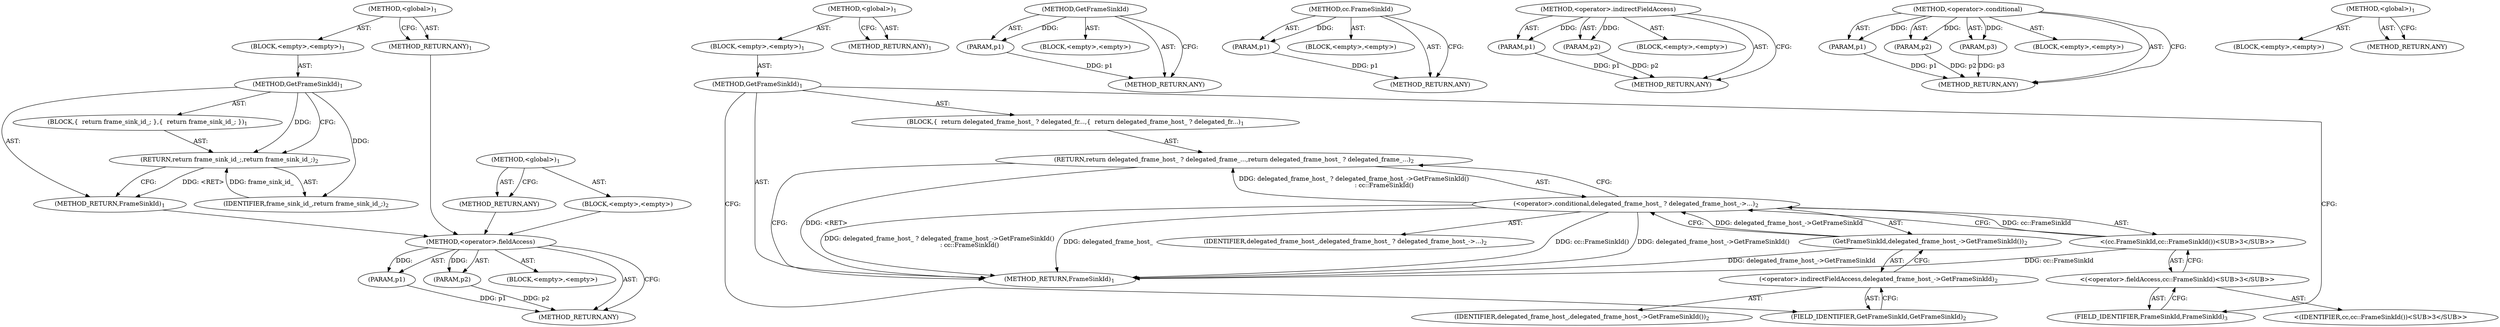 digraph "&lt;global&gt;" {
vulnerable_57 [label=<(METHOD,&lt;operator&gt;.fieldAccess)>];
vulnerable_58 [label=<(PARAM,p1)>];
vulnerable_59 [label=<(PARAM,p2)>];
vulnerable_60 [label=<(BLOCK,&lt;empty&gt;,&lt;empty&gt;)>];
vulnerable_61 [label=<(METHOD_RETURN,ANY)>];
vulnerable_6 [label=<(METHOD,&lt;global&gt;)<SUB>1</SUB>>];
vulnerable_7 [label=<(BLOCK,&lt;empty&gt;,&lt;empty&gt;)<SUB>1</SUB>>];
vulnerable_8 [label=<(METHOD,GetFrameSinkId)<SUB>1</SUB>>];
vulnerable_9 [label=<(BLOCK,{
  return delegated_frame_host_ ? delegated_fr...,{
  return delegated_frame_host_ ? delegated_fr...)<SUB>1</SUB>>];
vulnerable_10 [label=<(RETURN,return delegated_frame_host_ ? delegated_frame_...,return delegated_frame_host_ ? delegated_frame_...)<SUB>2</SUB>>];
vulnerable_11 [label=<(&lt;operator&gt;.conditional,delegated_frame_host_ ? delegated_frame_host_-&gt;...)<SUB>2</SUB>>];
vulnerable_12 [label=<(IDENTIFIER,delegated_frame_host_,delegated_frame_host_ ? delegated_frame_host_-&gt;...)<SUB>2</SUB>>];
vulnerable_13 [label=<(GetFrameSinkId,delegated_frame_host_-&gt;GetFrameSinkId())<SUB>2</SUB>>];
vulnerable_14 [label=<(&lt;operator&gt;.indirectFieldAccess,delegated_frame_host_-&gt;GetFrameSinkId)<SUB>2</SUB>>];
vulnerable_15 [label=<(IDENTIFIER,delegated_frame_host_,delegated_frame_host_-&gt;GetFrameSinkId())<SUB>2</SUB>>];
vulnerable_16 [label=<(FIELD_IDENTIFIER,GetFrameSinkId,GetFrameSinkId)<SUB>2</SUB>>];
vulnerable_17 [label="<(cc.FrameSinkId,cc::FrameSinkId())<SUB>3</SUB>>"];
vulnerable_18 [label="<(&lt;operator&gt;.fieldAccess,cc::FrameSinkId)<SUB>3</SUB>>"];
vulnerable_19 [label="<(IDENTIFIER,cc,cc::FrameSinkId())<SUB>3</SUB>>"];
vulnerable_20 [label=<(FIELD_IDENTIFIER,FrameSinkId,FrameSinkId)<SUB>3</SUB>>];
vulnerable_21 [label=<(METHOD_RETURN,FrameSinkId)<SUB>1</SUB>>];
vulnerable_23 [label=<(METHOD_RETURN,ANY)<SUB>1</SUB>>];
vulnerable_44 [label=<(METHOD,GetFrameSinkId)>];
vulnerable_45 [label=<(PARAM,p1)>];
vulnerable_46 [label=<(BLOCK,&lt;empty&gt;,&lt;empty&gt;)>];
vulnerable_47 [label=<(METHOD_RETURN,ANY)>];
vulnerable_53 [label=<(METHOD,cc.FrameSinkId)>];
vulnerable_54 [label=<(PARAM,p1)>];
vulnerable_55 [label=<(BLOCK,&lt;empty&gt;,&lt;empty&gt;)>];
vulnerable_56 [label=<(METHOD_RETURN,ANY)>];
vulnerable_48 [label=<(METHOD,&lt;operator&gt;.indirectFieldAccess)>];
vulnerable_49 [label=<(PARAM,p1)>];
vulnerable_50 [label=<(PARAM,p2)>];
vulnerable_51 [label=<(BLOCK,&lt;empty&gt;,&lt;empty&gt;)>];
vulnerable_52 [label=<(METHOD_RETURN,ANY)>];
vulnerable_38 [label=<(METHOD,&lt;operator&gt;.conditional)>];
vulnerable_39 [label=<(PARAM,p1)>];
vulnerable_40 [label=<(PARAM,p2)>];
vulnerable_41 [label=<(PARAM,p3)>];
vulnerable_42 [label=<(BLOCK,&lt;empty&gt;,&lt;empty&gt;)>];
vulnerable_43 [label=<(METHOD_RETURN,ANY)>];
vulnerable_32 [label=<(METHOD,&lt;global&gt;)<SUB>1</SUB>>];
vulnerable_33 [label=<(BLOCK,&lt;empty&gt;,&lt;empty&gt;)>];
vulnerable_34 [label=<(METHOD_RETURN,ANY)>];
fixed_6 [label=<(METHOD,&lt;global&gt;)<SUB>1</SUB>>];
fixed_7 [label=<(BLOCK,&lt;empty&gt;,&lt;empty&gt;)<SUB>1</SUB>>];
fixed_8 [label=<(METHOD,GetFrameSinkId)<SUB>1</SUB>>];
fixed_9 [label=<(BLOCK,{
  return frame_sink_id_;
 },{
  return frame_sink_id_;
 })<SUB>1</SUB>>];
fixed_10 [label=<(RETURN,return frame_sink_id_;,return frame_sink_id_;)<SUB>2</SUB>>];
fixed_11 [label=<(IDENTIFIER,frame_sink_id_,return frame_sink_id_;)<SUB>2</SUB>>];
fixed_12 [label=<(METHOD_RETURN,FrameSinkId)<SUB>1</SUB>>];
fixed_14 [label=<(METHOD_RETURN,ANY)<SUB>1</SUB>>];
fixed_23 [label=<(METHOD,&lt;global&gt;)<SUB>1</SUB>>];
fixed_24 [label=<(BLOCK,&lt;empty&gt;,&lt;empty&gt;)>];
fixed_25 [label=<(METHOD_RETURN,ANY)>];
vulnerable_57 -> vulnerable_58  [key=0, label="AST: "];
vulnerable_57 -> vulnerable_58  [key=1, label="DDG: "];
vulnerable_57 -> vulnerable_60  [key=0, label="AST: "];
vulnerable_57 -> vulnerable_59  [key=0, label="AST: "];
vulnerable_57 -> vulnerable_59  [key=1, label="DDG: "];
vulnerable_57 -> vulnerable_61  [key=0, label="AST: "];
vulnerable_57 -> vulnerable_61  [key=1, label="CFG: "];
vulnerable_58 -> vulnerable_61  [key=0, label="DDG: p1"];
vulnerable_59 -> vulnerable_61  [key=0, label="DDG: p2"];
vulnerable_6 -> vulnerable_7  [key=0, label="AST: "];
vulnerable_6 -> vulnerable_23  [key=0, label="AST: "];
vulnerable_6 -> vulnerable_23  [key=1, label="CFG: "];
vulnerable_7 -> vulnerable_8  [key=0, label="AST: "];
vulnerable_8 -> vulnerable_9  [key=0, label="AST: "];
vulnerable_8 -> vulnerable_21  [key=0, label="AST: "];
vulnerable_8 -> vulnerable_16  [key=0, label="CFG: "];
vulnerable_8 -> vulnerable_20  [key=0, label="CFG: "];
vulnerable_9 -> vulnerable_10  [key=0, label="AST: "];
vulnerable_10 -> vulnerable_11  [key=0, label="AST: "];
vulnerable_10 -> vulnerable_21  [key=0, label="CFG: "];
vulnerable_10 -> vulnerable_21  [key=1, label="DDG: &lt;RET&gt;"];
vulnerable_11 -> vulnerable_12  [key=0, label="AST: "];
vulnerable_11 -> vulnerable_13  [key=0, label="AST: "];
vulnerable_11 -> vulnerable_17  [key=0, label="AST: "];
vulnerable_11 -> vulnerable_10  [key=0, label="CFG: "];
vulnerable_11 -> vulnerable_10  [key=1, label="DDG: delegated_frame_host_ ? delegated_frame_host_-&gt;GetFrameSinkId()
                               : cc::FrameSinkId()"];
vulnerable_11 -> vulnerable_21  [key=0, label="DDG: delegated_frame_host_"];
vulnerable_11 -> vulnerable_21  [key=1, label="DDG: cc::FrameSinkId()"];
vulnerable_11 -> vulnerable_21  [key=2, label="DDG: delegated_frame_host_-&gt;GetFrameSinkId()"];
vulnerable_11 -> vulnerable_21  [key=3, label="DDG: delegated_frame_host_ ? delegated_frame_host_-&gt;GetFrameSinkId()
                               : cc::FrameSinkId()"];
vulnerable_13 -> vulnerable_14  [key=0, label="AST: "];
vulnerable_13 -> vulnerable_11  [key=0, label="CFG: "];
vulnerable_13 -> vulnerable_11  [key=1, label="DDG: delegated_frame_host_-&gt;GetFrameSinkId"];
vulnerable_13 -> vulnerable_21  [key=0, label="DDG: delegated_frame_host_-&gt;GetFrameSinkId"];
vulnerable_14 -> vulnerable_15  [key=0, label="AST: "];
vulnerable_14 -> vulnerable_16  [key=0, label="AST: "];
vulnerable_14 -> vulnerable_13  [key=0, label="CFG: "];
vulnerable_16 -> vulnerable_14  [key=0, label="CFG: "];
vulnerable_17 -> vulnerable_18  [key=0, label="AST: "];
vulnerable_17 -> vulnerable_11  [key=0, label="CFG: "];
vulnerable_17 -> vulnerable_11  [key=1, label="DDG: cc::FrameSinkId"];
vulnerable_17 -> vulnerable_21  [key=0, label="DDG: cc::FrameSinkId"];
vulnerable_18 -> vulnerable_19  [key=0, label="AST: "];
vulnerable_18 -> vulnerable_20  [key=0, label="AST: "];
vulnerable_18 -> vulnerable_17  [key=0, label="CFG: "];
vulnerable_20 -> vulnerable_18  [key=0, label="CFG: "];
vulnerable_44 -> vulnerable_45  [key=0, label="AST: "];
vulnerable_44 -> vulnerable_45  [key=1, label="DDG: "];
vulnerable_44 -> vulnerable_46  [key=0, label="AST: "];
vulnerable_44 -> vulnerable_47  [key=0, label="AST: "];
vulnerable_44 -> vulnerable_47  [key=1, label="CFG: "];
vulnerable_45 -> vulnerable_47  [key=0, label="DDG: p1"];
vulnerable_53 -> vulnerable_54  [key=0, label="AST: "];
vulnerable_53 -> vulnerable_54  [key=1, label="DDG: "];
vulnerable_53 -> vulnerable_55  [key=0, label="AST: "];
vulnerable_53 -> vulnerable_56  [key=0, label="AST: "];
vulnerable_53 -> vulnerable_56  [key=1, label="CFG: "];
vulnerable_54 -> vulnerable_56  [key=0, label="DDG: p1"];
vulnerable_48 -> vulnerable_49  [key=0, label="AST: "];
vulnerable_48 -> vulnerable_49  [key=1, label="DDG: "];
vulnerable_48 -> vulnerable_51  [key=0, label="AST: "];
vulnerable_48 -> vulnerable_50  [key=0, label="AST: "];
vulnerable_48 -> vulnerable_50  [key=1, label="DDG: "];
vulnerable_48 -> vulnerable_52  [key=0, label="AST: "];
vulnerable_48 -> vulnerable_52  [key=1, label="CFG: "];
vulnerable_49 -> vulnerable_52  [key=0, label="DDG: p1"];
vulnerable_50 -> vulnerable_52  [key=0, label="DDG: p2"];
vulnerable_38 -> vulnerable_39  [key=0, label="AST: "];
vulnerable_38 -> vulnerable_39  [key=1, label="DDG: "];
vulnerable_38 -> vulnerable_42  [key=0, label="AST: "];
vulnerable_38 -> vulnerable_40  [key=0, label="AST: "];
vulnerable_38 -> vulnerable_40  [key=1, label="DDG: "];
vulnerable_38 -> vulnerable_43  [key=0, label="AST: "];
vulnerable_38 -> vulnerable_43  [key=1, label="CFG: "];
vulnerable_38 -> vulnerable_41  [key=0, label="AST: "];
vulnerable_38 -> vulnerable_41  [key=1, label="DDG: "];
vulnerable_39 -> vulnerable_43  [key=0, label="DDG: p1"];
vulnerable_40 -> vulnerable_43  [key=0, label="DDG: p2"];
vulnerable_41 -> vulnerable_43  [key=0, label="DDG: p3"];
vulnerable_32 -> vulnerable_33  [key=0, label="AST: "];
vulnerable_32 -> vulnerable_34  [key=0, label="AST: "];
vulnerable_32 -> vulnerable_34  [key=1, label="CFG: "];
fixed_6 -> fixed_7  [key=0, label="AST: "];
fixed_6 -> fixed_14  [key=0, label="AST: "];
fixed_6 -> fixed_14  [key=1, label="CFG: "];
fixed_7 -> fixed_8  [key=0, label="AST: "];
fixed_8 -> fixed_9  [key=0, label="AST: "];
fixed_8 -> fixed_12  [key=0, label="AST: "];
fixed_8 -> fixed_10  [key=0, label="CFG: "];
fixed_8 -> fixed_10  [key=1, label="DDG: "];
fixed_8 -> fixed_11  [key=0, label="DDG: "];
fixed_9 -> fixed_10  [key=0, label="AST: "];
fixed_10 -> fixed_11  [key=0, label="AST: "];
fixed_10 -> fixed_12  [key=0, label="CFG: "];
fixed_10 -> fixed_12  [key=1, label="DDG: &lt;RET&gt;"];
fixed_11 -> fixed_10  [key=0, label="DDG: frame_sink_id_"];
fixed_12 -> vulnerable_57  [key=0];
fixed_14 -> vulnerable_57  [key=0];
fixed_23 -> fixed_24  [key=0, label="AST: "];
fixed_23 -> fixed_25  [key=0, label="AST: "];
fixed_23 -> fixed_25  [key=1, label="CFG: "];
fixed_24 -> vulnerable_57  [key=0];
fixed_25 -> vulnerable_57  [key=0];
}
